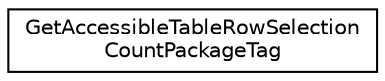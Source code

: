 digraph "类继承关系图"
{
 // LATEX_PDF_SIZE
  edge [fontname="Helvetica",fontsize="10",labelfontname="Helvetica",labelfontsize="10"];
  node [fontname="Helvetica",fontsize="10",shape=record];
  rankdir="LR";
  Node0 [label="GetAccessibleTableRowSelection\lCountPackageTag",height=0.2,width=0.4,color="black", fillcolor="white", style="filled",URL="$struct_get_accessible_table_row_selection_count_package_tag.html",tooltip=" "];
}
